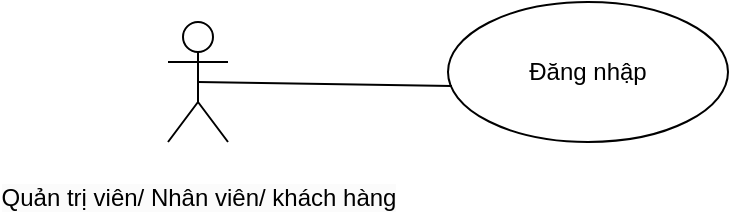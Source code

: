 <mxfile version="22.1.3" type="device">
  <diagram name="Page-1" id="75tRmZH06XczSMr7FQGc">
    <mxGraphModel dx="1722" dy="465" grid="1" gridSize="10" guides="1" tooltips="1" connect="1" arrows="1" fold="1" page="1" pageScale="1" pageWidth="850" pageHeight="1100" math="0" shadow="0">
      <root>
        <mxCell id="0" />
        <mxCell id="1" parent="0" />
        <mxCell id="tXiYRxWBQl-xWw7265OO-1" value="&lt;br&gt;&lt;span style=&quot;color: rgb(0, 0, 0); font-family: Helvetica; font-size: 12px; font-style: normal; font-variant-ligatures: normal; font-variant-caps: normal; font-weight: 400; letter-spacing: normal; orphans: 2; text-align: center; text-indent: 0px; text-transform: none; widows: 2; word-spacing: 0px; -webkit-text-stroke-width: 0px; background-color: rgb(251, 251, 251); text-decoration-thickness: initial; text-decoration-style: initial; text-decoration-color: initial; float: none; display: inline !important;&quot;&gt;Quản trị viên/ Nhân viên/ khách hàng&lt;/span&gt;&lt;br&gt;" style="shape=umlActor;verticalLabelPosition=bottom;verticalAlign=top;html=1;outlineConnect=0;" parent="1" vertex="1">
          <mxGeometry x="70" y="190" width="30" height="60" as="geometry" />
        </mxCell>
        <mxCell id="tXiYRxWBQl-xWw7265OO-3" value="Đăng nhập" style="ellipse;whiteSpace=wrap;html=1;" parent="1" vertex="1">
          <mxGeometry x="210" y="180" width="140" height="70" as="geometry" />
        </mxCell>
        <mxCell id="tXiYRxWBQl-xWw7265OO-16" value="" style="endArrow=none;html=1;rounded=0;exitX=0.5;exitY=0.5;exitDx=0;exitDy=0;exitPerimeter=0;entryX=0.014;entryY=0.6;entryDx=0;entryDy=0;entryPerimeter=0;" parent="1" source="tXiYRxWBQl-xWw7265OO-1" edge="1" target="tXiYRxWBQl-xWw7265OO-3">
          <mxGeometry width="50" height="50" relative="1" as="geometry">
            <mxPoint x="400" y="270" as="sourcePoint" />
            <mxPoint x="350" y="220" as="targetPoint" />
          </mxGeometry>
        </mxCell>
      </root>
    </mxGraphModel>
  </diagram>
</mxfile>
